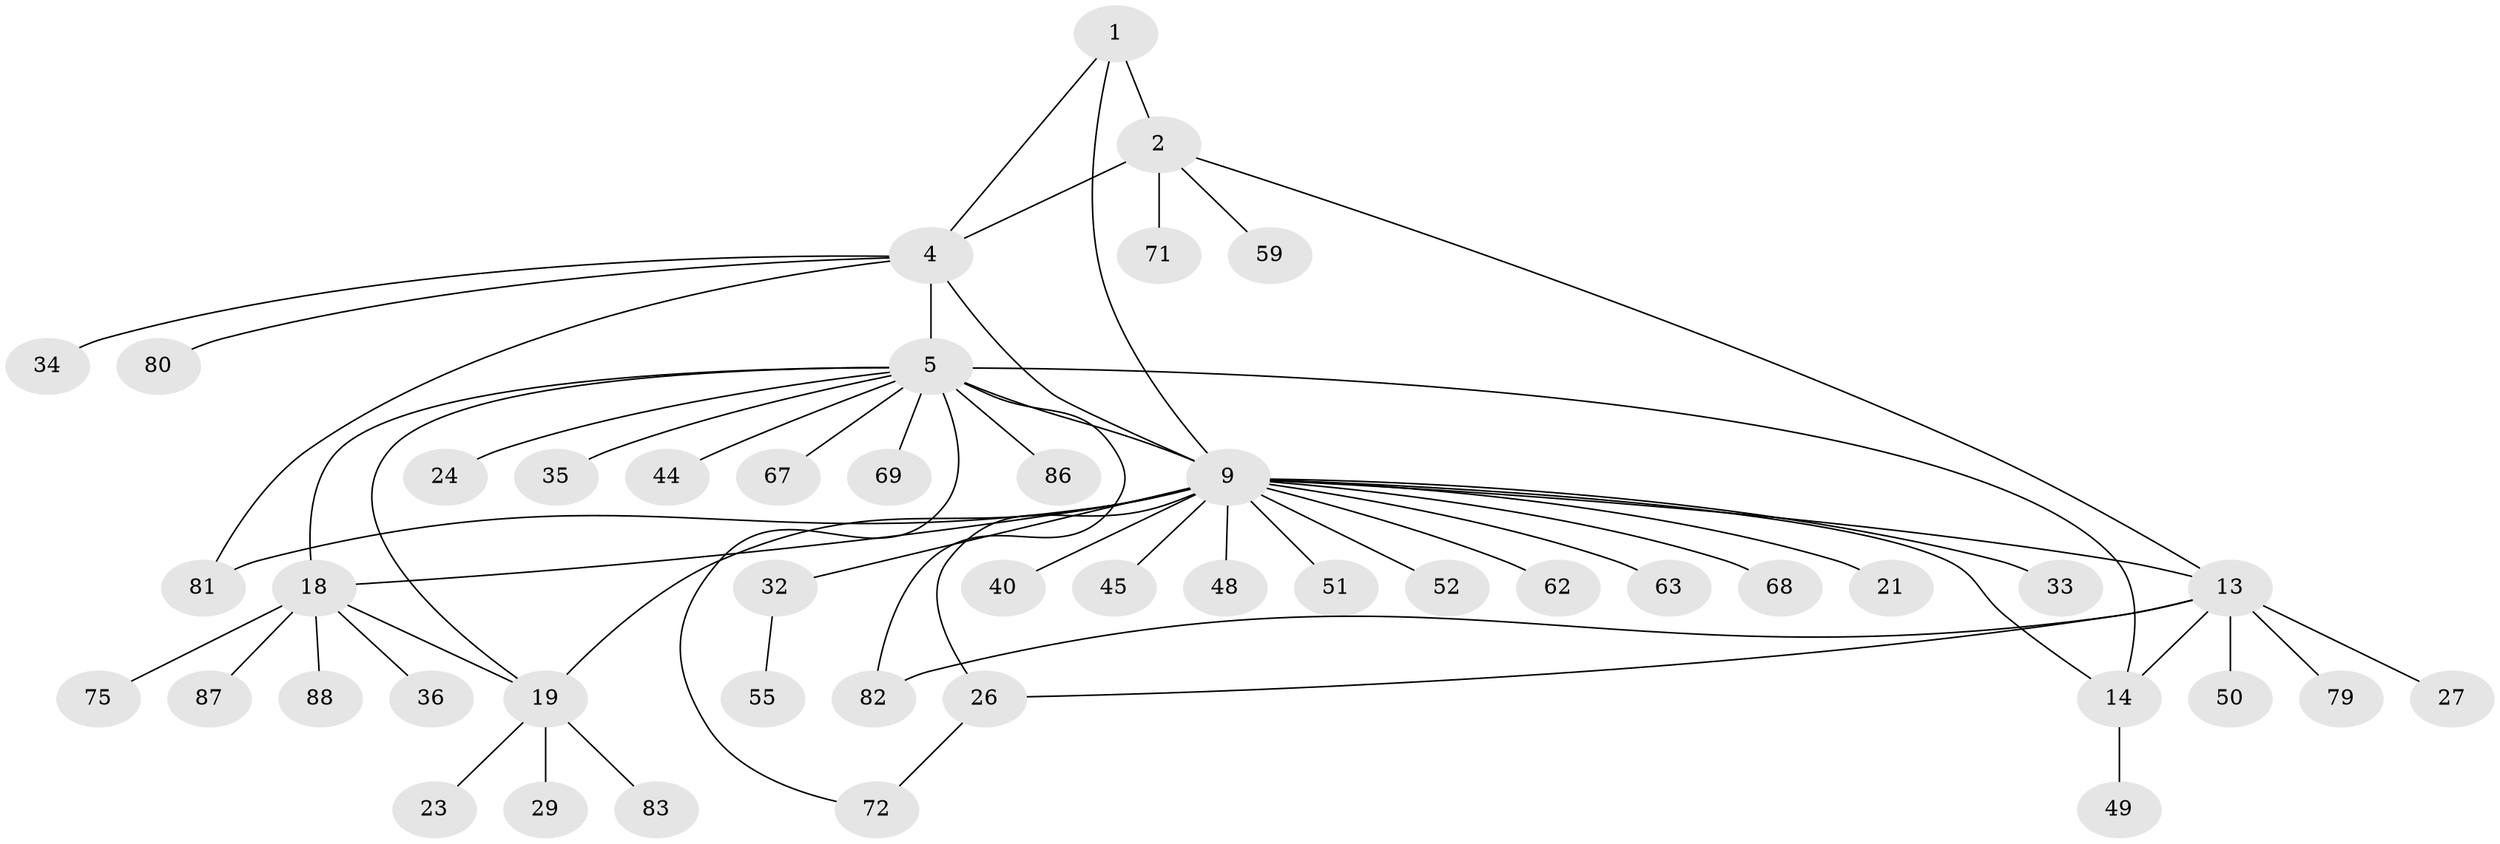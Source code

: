 // original degree distribution, {4: 0.021739130434782608, 6: 0.03260869565217391, 5: 0.043478260869565216, 10: 0.010869565217391304, 11: 0.010869565217391304, 7: 0.03260869565217391, 9: 0.021739130434782608, 8: 0.03260869565217391, 12: 0.010869565217391304, 1: 0.5652173913043478, 3: 0.06521739130434782, 2: 0.15217391304347827}
// Generated by graph-tools (version 1.1) at 2025/15/03/09/25 04:15:43]
// undirected, 46 vertices, 58 edges
graph export_dot {
graph [start="1"]
  node [color=gray90,style=filled];
  1;
  2 [super="+3+78+37"];
  4 [super="+7+22"];
  5 [super="+6+8"];
  9 [super="+17+10+11+41+28+12"];
  13 [super="+56+54+58+43+60+15"];
  14 [super="+47+42+53"];
  18 [super="+25"];
  19;
  21;
  23 [super="+61+90"];
  24;
  26;
  27;
  29;
  32 [super="+64"];
  33;
  34;
  35;
  36;
  40;
  44;
  45;
  48;
  49;
  50;
  51 [super="+89"];
  52;
  55;
  59;
  62;
  63;
  67;
  68;
  69;
  71;
  72 [super="+74"];
  75;
  79;
  80;
  81;
  82;
  83;
  86;
  87;
  88;
  1 -- 2 [weight=2];
  1 -- 4;
  1 -- 9;
  2 -- 4 [weight=2];
  2 -- 71;
  2 -- 59;
  2 -- 13;
  4 -- 81;
  4 -- 9 [weight=2];
  4 -- 5 [weight=4];
  4 -- 80;
  4 -- 34;
  5 -- 14;
  5 -- 24;
  5 -- 35;
  5 -- 67;
  5 -- 69;
  5 -- 82;
  5 -- 86;
  5 -- 9 [weight=2];
  5 -- 18;
  5 -- 19;
  5 -- 72;
  5 -- 44;
  9 -- 32;
  9 -- 48;
  9 -- 18;
  9 -- 19 [weight=2];
  9 -- 21;
  9 -- 51;
  9 -- 33;
  9 -- 68;
  9 -- 40;
  9 -- 13 [weight=3];
  9 -- 14;
  9 -- 81;
  9 -- 52;
  9 -- 62;
  9 -- 63;
  9 -- 45;
  9 -- 26;
  13 -- 14 [weight=2];
  13 -- 26;
  13 -- 27;
  13 -- 50;
  13 -- 79;
  13 -- 82;
  14 -- 49;
  18 -- 19;
  18 -- 36;
  18 -- 75;
  18 -- 87;
  18 -- 88;
  19 -- 23;
  19 -- 29;
  19 -- 83;
  26 -- 72;
  32 -- 55;
}
